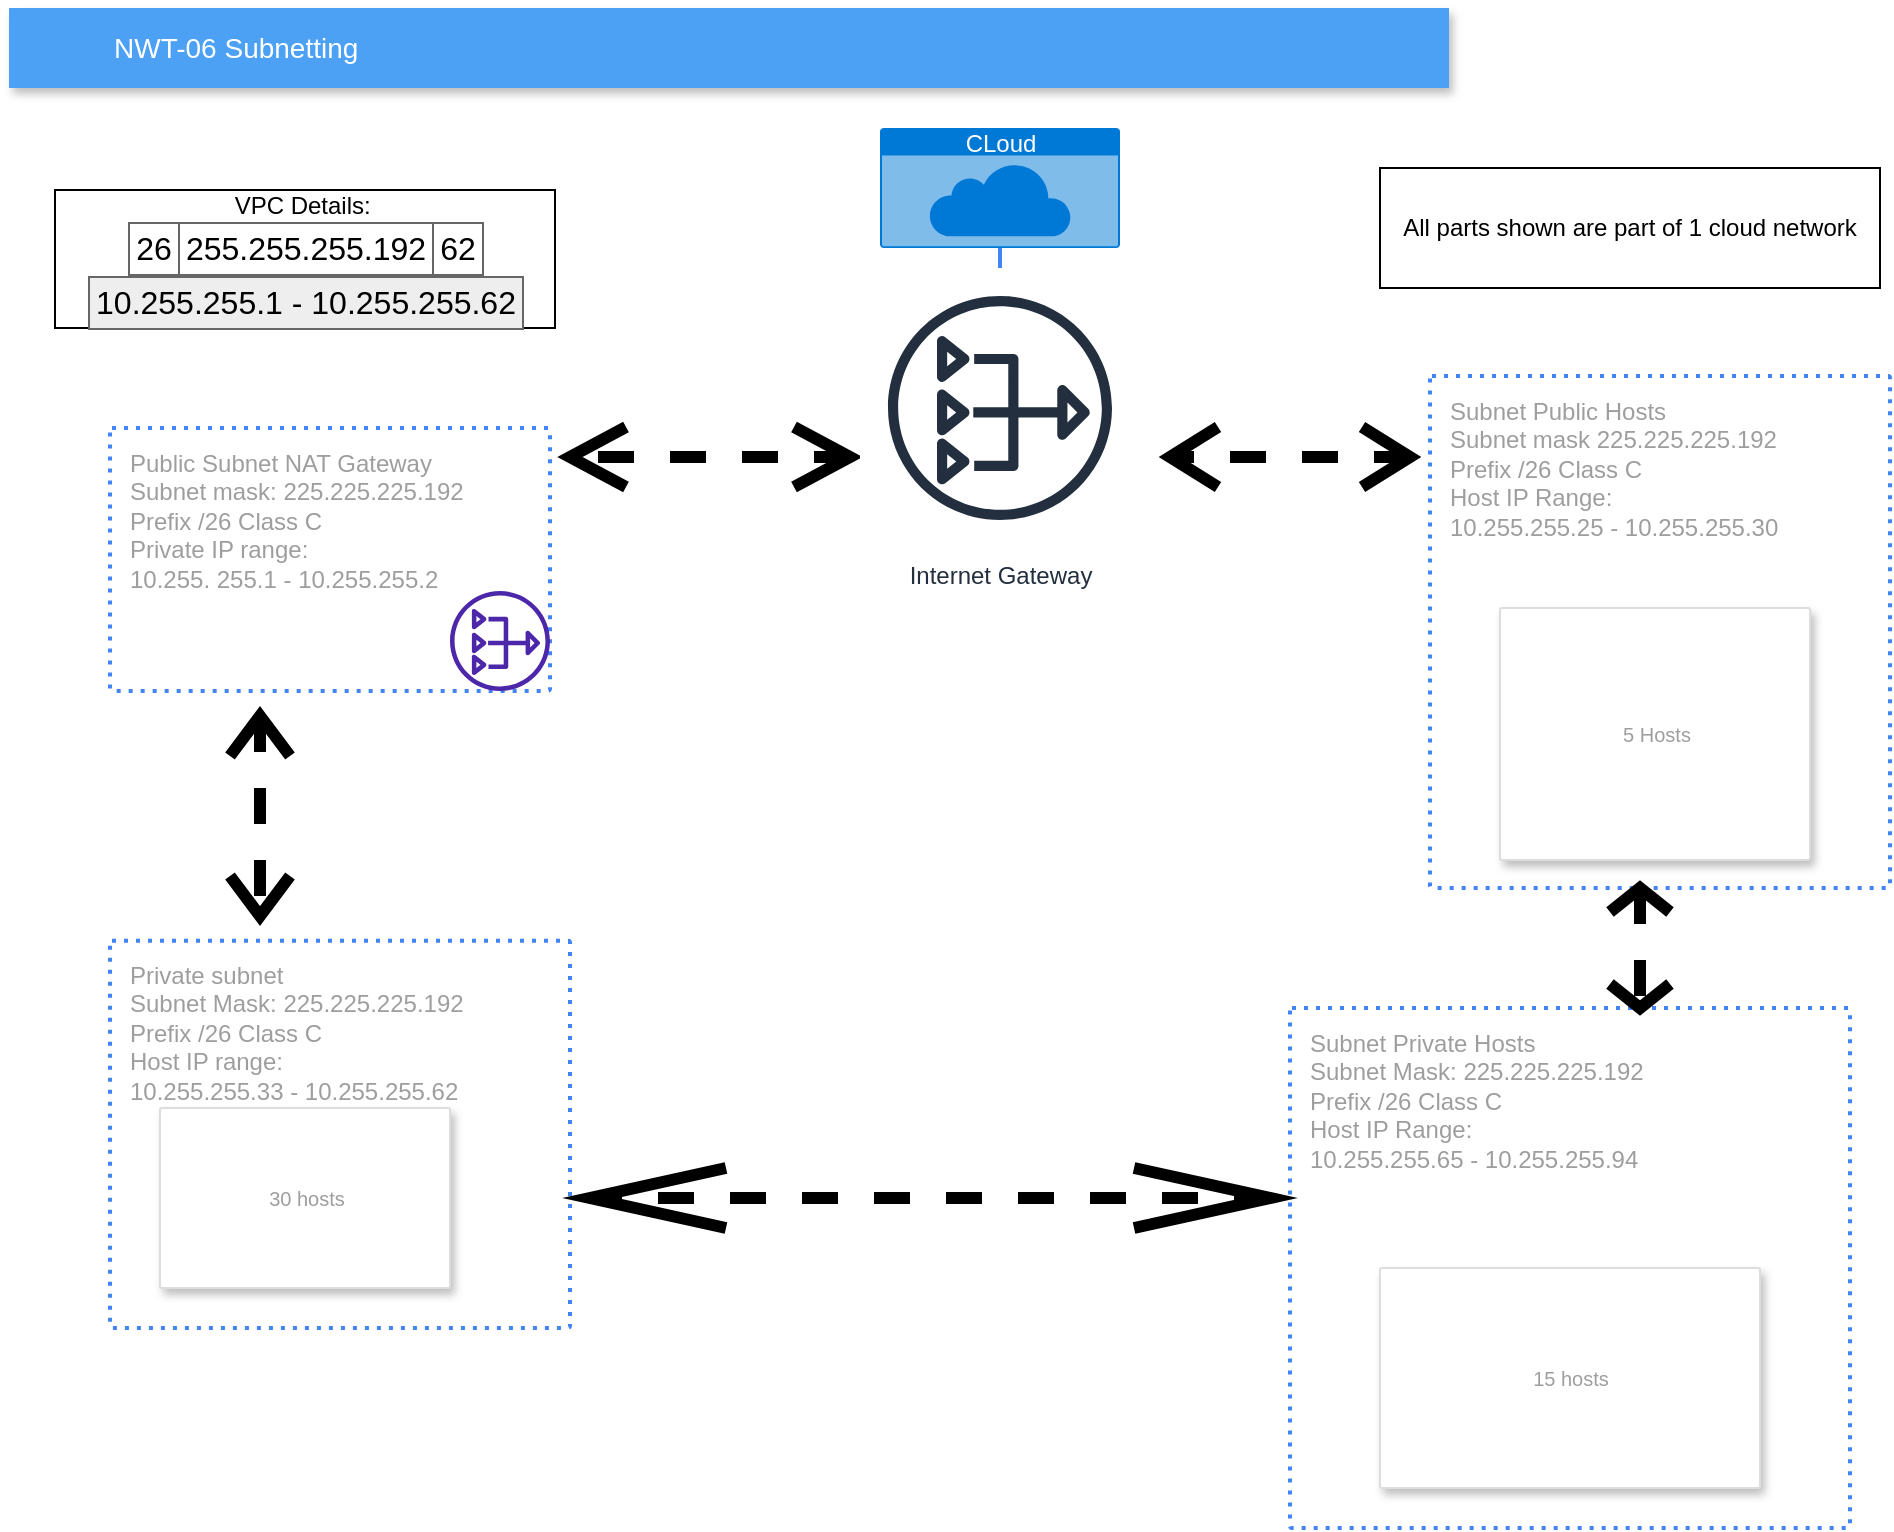 <mxfile version="18.0.2" type="device"><diagram id="f106602c-feb2-e66a-4537-3a34d633f6aa" name="Page-1"><mxGraphModel dx="1090" dy="719" grid="1" gridSize="10" guides="1" tooltips="1" connect="1" arrows="1" fold="1" page="1" pageScale="1" pageWidth="1169" pageHeight="827" background="none" math="0" shadow="0"><root><mxCell id="0"/><mxCell id="1" parent="0"/><mxCell id="653" value="Private subnet&amp;nbsp;&lt;br&gt;Subnet Mask: 225.225.225.192&lt;br&gt;Prefix /26 Class C&lt;br&gt;Host IP range:&amp;nbsp;&lt;br&gt;10.255.255.33 - 10.255.255.62" style="rounded=1;absoluteArcSize=1;arcSize=2;html=1;strokeColor=#4284F3;gradientColor=none;shadow=0;dashed=1;fontSize=12;fontColor=#9E9E9E;align=left;verticalAlign=top;spacing=10;spacingTop=-4;fillColor=none;dashPattern=1 2;strokeWidth=2;" parent="1" vertex="1"><mxGeometry x="70" y="476.37" width="230" height="193.63" as="geometry"/></mxCell><mxCell id="2" value="NWT-06 Subnetting" style="fillColor=#4DA1F5;strokeColor=none;shadow=1;gradientColor=none;fontSize=14;align=left;spacingLeft=50;fontColor=#ffffff;html=1;" parent="1" vertex="1"><mxGeometry x="19.5" y="10" width="720" height="40" as="geometry"/></mxCell><mxCell id="LnH4s1OGak1gRik8abLK-720" value="30 hosts" style="strokeColor=#dddddd;fillColor=#ffffff;shadow=1;strokeWidth=1;rounded=1;absoluteArcSize=1;arcSize=2;fontSize=10;fontColor=#9E9E9E;align=center;html=1;" vertex="1" parent="1"><mxGeometry x="95" y="560" width="145" height="90" as="geometry"/></mxCell><mxCell id="LnH4s1OGak1gRik8abLK-748" value="Subnet Public Hosts&lt;br&gt;Subnet mask 225.225.225.192&lt;br&gt;Prefix /26 Class C&lt;br&gt;Host IP Range: &lt;br&gt;10.255.255.25 - 10.255.255.30" style="rounded=1;absoluteArcSize=1;arcSize=2;html=1;strokeColor=#4284F3;gradientColor=none;shadow=0;dashed=1;fontSize=12;fontColor=#9E9E9E;align=left;verticalAlign=top;spacing=10;spacingTop=-4;fillColor=none;dashPattern=1 2;strokeWidth=2;" vertex="1" parent="1"><mxGeometry x="730" y="194" width="230" height="256" as="geometry"/></mxCell><mxCell id="LnH4s1OGak1gRik8abLK-749" value="5 Hosts&lt;br&gt;" style="strokeColor=#dddddd;fillColor=#ffffff;shadow=1;strokeWidth=1;rounded=1;absoluteArcSize=1;arcSize=2;fontSize=10;fontColor=#9E9E9E;align=center;html=1;" vertex="1" parent="1"><mxGeometry x="765" y="310" width="155" height="126" as="geometry"/></mxCell><mxCell id="LnH4s1OGak1gRik8abLK-811" value="CLoud" style="html=1;strokeColor=none;fillColor=#0079D6;labelPosition=center;verticalLabelPosition=middle;verticalAlign=top;align=center;fontSize=12;outlineConnect=0;spacingTop=-6;fontColor=#FFFFFF;sketch=0;shape=mxgraph.sitemap.cloud;" vertex="1" parent="1"><mxGeometry x="455" y="70" width="120" height="60" as="geometry"/></mxCell><mxCell id="LnH4s1OGak1gRik8abLK-827" value="Public Subnet NAT Gateway&lt;br&gt;Subnet mask: 225.225.225.192&lt;br&gt;Prefix /26 Class C&lt;br&gt;Private IP range:&lt;br&gt;10.255. 255.1 - 10.255.255.2" style="rounded=1;absoluteArcSize=1;arcSize=2;html=1;strokeColor=#4284F3;gradientColor=none;shadow=0;dashed=1;fontSize=12;fontColor=#9E9E9E;align=left;verticalAlign=top;spacing=10;spacingTop=-4;fillColor=none;dashPattern=1 2;strokeWidth=2;" vertex="1" parent="1"><mxGeometry x="70" y="220" width="220" height="131.5" as="geometry"/></mxCell><mxCell id="LnH4s1OGak1gRik8abLK-829" style="edgeStyle=orthogonalEdgeStyle;rounded=0;orthogonalLoop=1;jettySize=auto;html=1;exitX=0.5;exitY=1;exitDx=0;exitDy=0;" edge="1" parent="1" source="LnH4s1OGak1gRik8abLK-748" target="LnH4s1OGak1gRik8abLK-748"><mxGeometry relative="1" as="geometry"/></mxCell><mxCell id="LnH4s1OGak1gRik8abLK-833" value="Subnet Private Hosts&lt;br&gt;Subnet Mask: 225.225.225.192&lt;br&gt;Prefix /26 Class C&lt;br&gt;Host IP Range:&amp;nbsp;&lt;br&gt;10.255.255.65 - 10.255.255.94" style="rounded=1;absoluteArcSize=1;arcSize=2;html=1;strokeColor=#4284F3;gradientColor=none;shadow=0;dashed=1;fontSize=12;fontColor=#9E9E9E;align=left;verticalAlign=top;spacing=10;spacingTop=-4;fillColor=none;dashPattern=1 2;strokeWidth=2;" vertex="1" parent="1"><mxGeometry x="660" y="510" width="280" height="260" as="geometry"/></mxCell><mxCell id="LnH4s1OGak1gRik8abLK-835" value="15 hosts" style="strokeColor=#dddddd;fillColor=#ffffff;shadow=1;strokeWidth=1;rounded=1;absoluteArcSize=1;arcSize=2;fontSize=10;fontColor=#9E9E9E;align=center;html=1;" vertex="1" parent="1"><mxGeometry x="705" y="640" width="190" height="110" as="geometry"/></mxCell><mxCell id="LnH4s1OGak1gRik8abLK-836" value="" style="html=1;outlineConnect=0;whiteSpace=wrap;fillColor=#AFFFAF;shape=mxgraph.archimate3.path;strokeWidth=6;direction=south;" vertex="1" parent="1"><mxGeometry x="130" y="364" width="30" height="100" as="geometry"/></mxCell><mxCell id="LnH4s1OGak1gRik8abLK-838" value="" style="html=1;outlineConnect=0;whiteSpace=wrap;fillColor=#AFFFAF;shape=mxgraph.archimate3.path;strokeWidth=6;direction=south;" vertex="1" parent="1"><mxGeometry x="820" y="450" width="30" height="60" as="geometry"/></mxCell><mxCell id="LnH4s1OGak1gRik8abLK-839" value="" style="html=1;outlineConnect=0;whiteSpace=wrap;fillColor=#AFFFAF;shape=mxgraph.archimate3.path;strokeWidth=6;direction=west;" vertex="1" parent="1"><mxGeometry x="300" y="219.5" width="140" height="30" as="geometry"/></mxCell><mxCell id="LnH4s1OGak1gRik8abLK-840" value="" style="html=1;outlineConnect=0;whiteSpace=wrap;fillColor=#AFFFAF;shape=mxgraph.archimate3.path;strokeWidth=6;direction=west;" vertex="1" parent="1"><mxGeometry x="600" y="219.5" width="120" height="30" as="geometry"/></mxCell><mxCell id="LnH4s1OGak1gRik8abLK-843" value="" style="html=1;outlineConnect=0;whiteSpace=wrap;fillColor=#AFFFAF;shape=mxgraph.archimate3.path;strokeWidth=6;direction=west;" vertex="1" parent="1"><mxGeometry x="310" y="590" width="340" height="30" as="geometry"/></mxCell><mxCell id="LnH4s1OGak1gRik8abLK-825" value="Internet Gateway&lt;br&gt;" style="sketch=0;outlineConnect=0;fontColor=#232F3E;gradientColor=none;strokeColor=#232F3E;fillColor=#ffffff;dashed=0;verticalLabelPosition=bottom;verticalAlign=top;align=center;html=1;fontSize=12;fontStyle=0;aspect=fixed;shape=mxgraph.aws4.resourceIcon;resIcon=mxgraph.aws4.nat_gateway;" vertex="1" parent="1"><mxGeometry x="445" y="140" width="140" height="140" as="geometry"/></mxCell><mxCell id="LnH4s1OGak1gRik8abLK-844" value="" style="edgeStyle=orthogonalEdgeStyle;fontSize=12;html=1;endArrow=none;endFill=1;rounded=0;strokeWidth=2;endSize=4;startSize=4;dashed=0;strokeColor=#4284F3;" edge="1" parent="1" source="LnH4s1OGak1gRik8abLK-811" target="LnH4s1OGak1gRik8abLK-825"><mxGeometry width="100" relative="1" as="geometry"><mxPoint x="480" y="80" as="sourcePoint"/><mxPoint x="479.5" y="200" as="targetPoint"/><Array as="points"/></mxGeometry></mxCell><mxCell id="LnH4s1OGak1gRik8abLK-846" value="" style="sketch=0;outlineConnect=0;fontColor=#232F3E;gradientColor=none;fillColor=#4D27AA;strokeColor=none;dashed=0;verticalLabelPosition=bottom;verticalAlign=top;align=center;html=1;fontSize=12;fontStyle=0;aspect=fixed;pointerEvents=1;shape=mxgraph.aws4.nat_gateway;" vertex="1" parent="1"><mxGeometry x="240" y="301.5" width="50" height="50" as="geometry"/></mxCell><mxCell id="LnH4s1OGak1gRik8abLK-854" value="All parts shown are part of 1 cloud network" style="whiteSpace=wrap;html=1;" vertex="1" parent="1"><mxGeometry x="705" y="90" width="250" height="60" as="geometry"/></mxCell><mxCell id="LnH4s1OGak1gRik8abLK-856" value="VPC Details:&amp;nbsp;&lt;table style=&quot;background-color: rgb(250, 250, 250); border: 1px solid rgb(102, 102, 102); border-collapse: collapse; border-spacing: 0px; margin-top: 0px; font-family: arial, helvetica, sans-serif; font-size: 16px; text-align: left;&quot; align=&quot;center&quot; class=&quot;cinfoT&quot;&gt;&lt;tbody&gt;&lt;tr style=&quot;background-color: rgb(255, 255, 255);&quot;&gt;&lt;td style=&quot;border: 1px solid rgb(102, 102, 102); padding: 3px;&quot;&gt;26&lt;/td&gt;&lt;td style=&quot;border: 1px solid rgb(102, 102, 102); padding: 3px;&quot;&gt;255.255.255.192&lt;/td&gt;&lt;td style=&quot;border: 1px solid rgb(102, 102, 102); padding: 3px;&quot; align=&quot;right&quot;&gt;62&lt;/td&gt;&lt;/tr&gt;&lt;/tbody&gt;&lt;/table&gt;&lt;table style=&quot;background-color: rgb(250, 250, 250); border: 1px solid rgb(102, 102, 102); border-collapse: collapse; border-spacing: 0px; margin-top: 0px; font-family: arial, helvetica, sans-serif; font-size: 16px; text-align: left;&quot; class=&quot;cinfoT&quot;&gt;&lt;tbody&gt;&lt;tr style=&quot;background-color: rgb(238, 238, 238);&quot;&gt;&lt;td style=&quot;border: 1px solid rgb(102, 102, 102); padding: 3px;&quot;&gt;10.255.255.1 - 10.255.255.62&lt;/td&gt;&lt;/tr&gt;&lt;tr style=&quot;background-color: rgb(255, 255, 255);&quot;&gt;&lt;/tr&gt;&lt;/tbody&gt;&lt;/table&gt;" style="whiteSpace=wrap;html=1;" vertex="1" parent="1"><mxGeometry x="42.5" y="101" width="250" height="69" as="geometry"/></mxCell></root></mxGraphModel></diagram></mxfile>